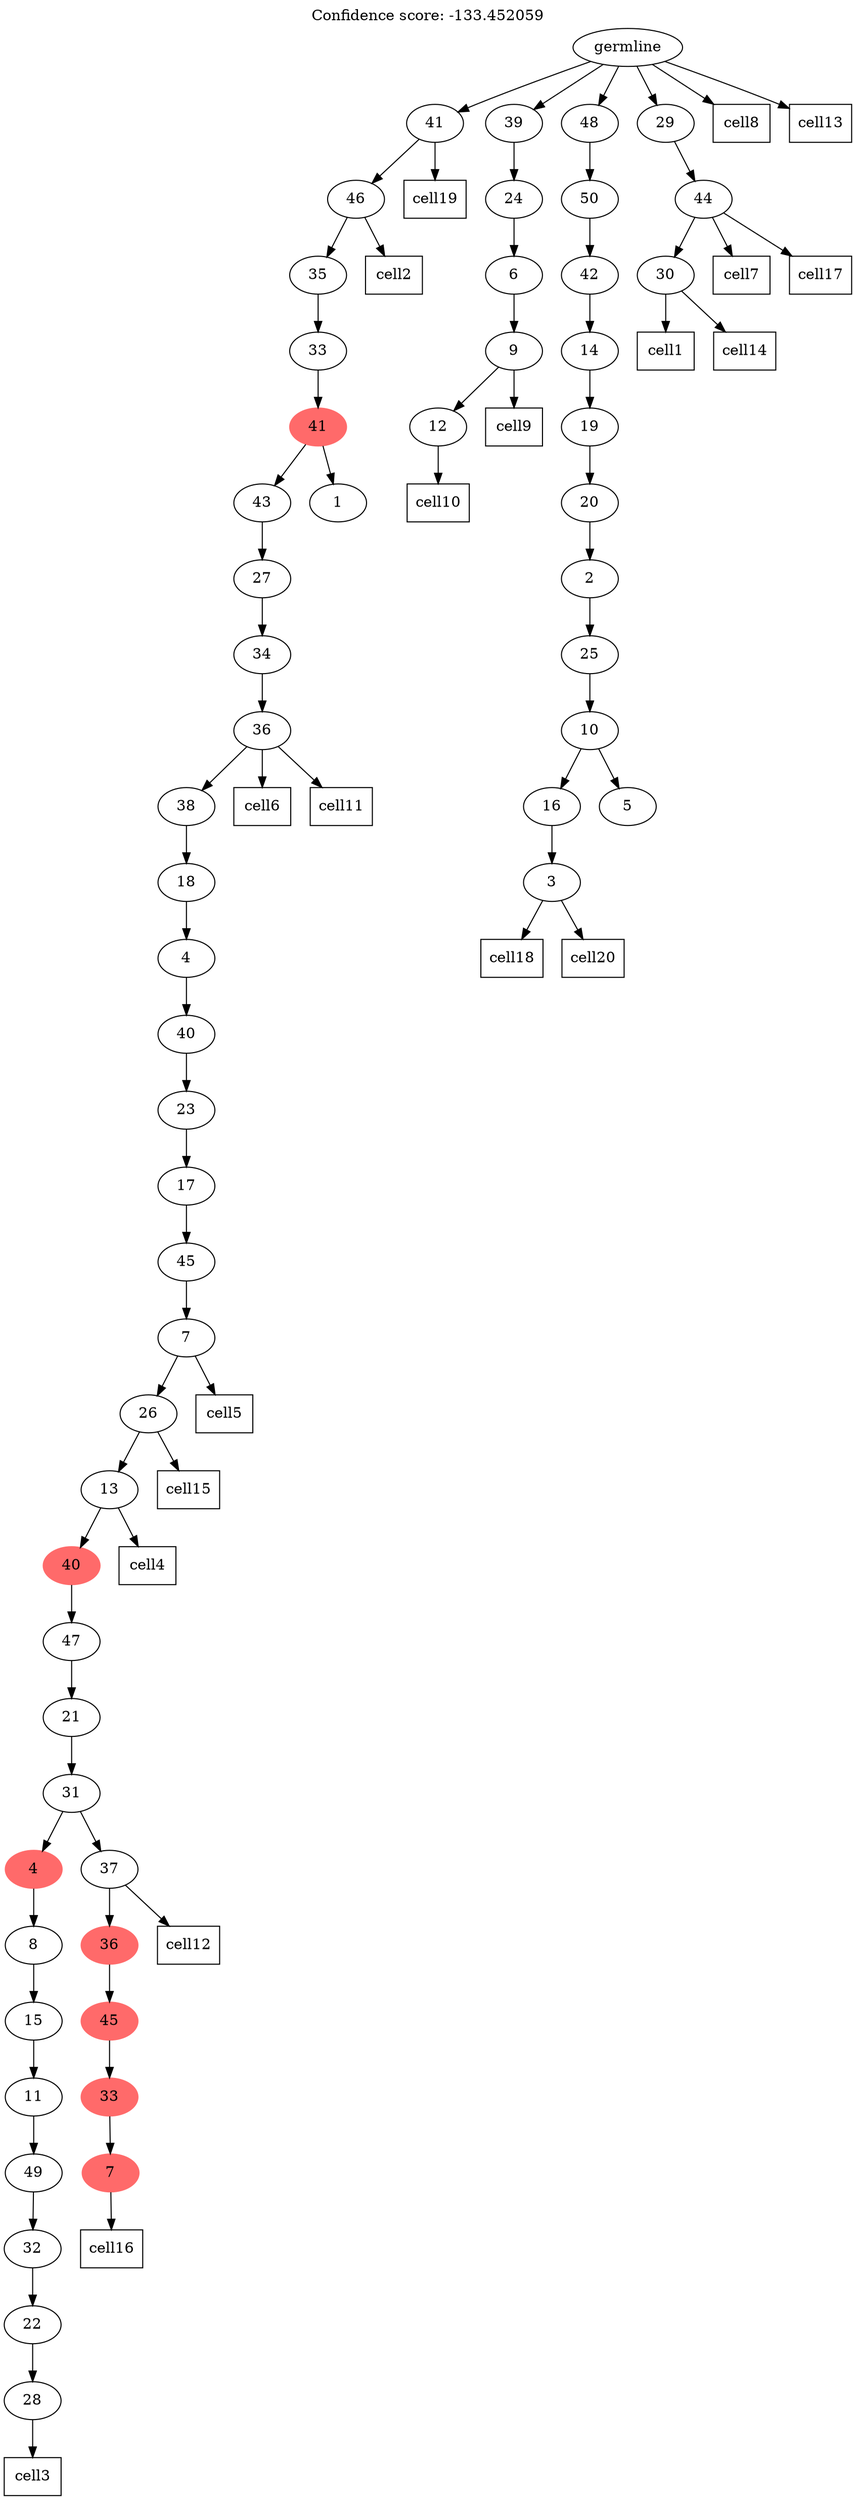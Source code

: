 digraph g {
	"55" -> "56";
	"56" [label="28"];
	"54" -> "55";
	"55" [label="22"];
	"53" -> "54";
	"54" [label="32"];
	"52" -> "53";
	"53" [label="49"];
	"51" -> "52";
	"52" [label="11"];
	"50" -> "51";
	"51" [label="15"];
	"49" -> "50";
	"50" [label="8"];
	"47" -> "48";
	"48" [color=indianred1, style=filled, label="7"];
	"46" -> "47";
	"47" [color=indianred1, style=filled, label="33"];
	"45" -> "46";
	"46" [color=indianred1, style=filled, label="45"];
	"44" -> "45";
	"45" [color=indianred1, style=filled, label="36"];
	"43" -> "44";
	"44" [label="37"];
	"43" -> "49";
	"49" [color=indianred1, style=filled, label="4"];
	"42" -> "43";
	"43" [label="31"];
	"41" -> "42";
	"42" [label="21"];
	"40" -> "41";
	"41" [label="47"];
	"39" -> "40";
	"40" [color=indianred1, style=filled, label="40"];
	"38" -> "39";
	"39" [label="13"];
	"37" -> "38";
	"38" [label="26"];
	"36" -> "37";
	"37" [label="7"];
	"35" -> "36";
	"36" [label="45"];
	"34" -> "35";
	"35" [label="17"];
	"33" -> "34";
	"34" [label="23"];
	"32" -> "33";
	"33" [label="40"];
	"31" -> "32";
	"32" [label="4"];
	"30" -> "31";
	"31" [label="18"];
	"29" -> "30";
	"30" [label="38"];
	"28" -> "29";
	"29" [label="36"];
	"27" -> "28";
	"28" [label="34"];
	"26" -> "27";
	"27" [label="27"];
	"25" -> "26";
	"26" [label="43"];
	"25" -> "57";
	"57" [label="1"];
	"24" -> "25";
	"25" [color=indianred1, style=filled, label="41"];
	"23" -> "24";
	"24" [label="33"];
	"22" -> "23";
	"23" [label="35"];
	"21" -> "22";
	"22" [label="46"];
	"19" -> "20";
	"20" [label="12"];
	"18" -> "19";
	"19" [label="9"];
	"17" -> "18";
	"18" [label="6"];
	"16" -> "17";
	"17" [label="24"];
	"13" -> "14";
	"14" [label="3"];
	"12" -> "13";
	"13" [label="16"];
	"12" -> "15";
	"15" [label="5"];
	"11" -> "12";
	"12" [label="10"];
	"10" -> "11";
	"11" [label="25"];
	"9" -> "10";
	"10" [label="2"];
	"8" -> "9";
	"9" [label="20"];
	"7" -> "8";
	"8" [label="19"];
	"6" -> "7";
	"7" [label="14"];
	"5" -> "6";
	"6" [label="42"];
	"4" -> "5";
	"5" [label="50"];
	"2" -> "3";
	"3" [label="30"];
	"1" -> "2";
	"2" [label="44"];
	"0" -> "1";
	"1" [label="29"];
	"0" -> "4";
	"4" [label="48"];
	"0" -> "16";
	"16" [label="39"];
	"0" -> "21";
	"21" [label="41"];
	"0" [label="germline"];
	"3" -> "cell1";
	"cell1" [shape=box];
	"22" -> "cell2";
	"cell2" [shape=box];
	"56" -> "cell3";
	"cell3" [shape=box];
	"39" -> "cell4";
	"cell4" [shape=box];
	"37" -> "cell5";
	"cell5" [shape=box];
	"29" -> "cell6";
	"cell6" [shape=box];
	"2" -> "cell7";
	"cell7" [shape=box];
	"0" -> "cell8";
	"cell8" [shape=box];
	"19" -> "cell9";
	"cell9" [shape=box];
	"20" -> "cell10";
	"cell10" [shape=box];
	"29" -> "cell11";
	"cell11" [shape=box];
	"44" -> "cell12";
	"cell12" [shape=box];
	"0" -> "cell13";
	"cell13" [shape=box];
	"3" -> "cell14";
	"cell14" [shape=box];
	"38" -> "cell15";
	"cell15" [shape=box];
	"48" -> "cell16";
	"cell16" [shape=box];
	"2" -> "cell17";
	"cell17" [shape=box];
	"14" -> "cell18";
	"cell18" [shape=box];
	"21" -> "cell19";
	"cell19" [shape=box];
	"14" -> "cell20";
	"cell20" [shape=box];
	labelloc="t";
	label="Confidence score: -133.452059";
}
